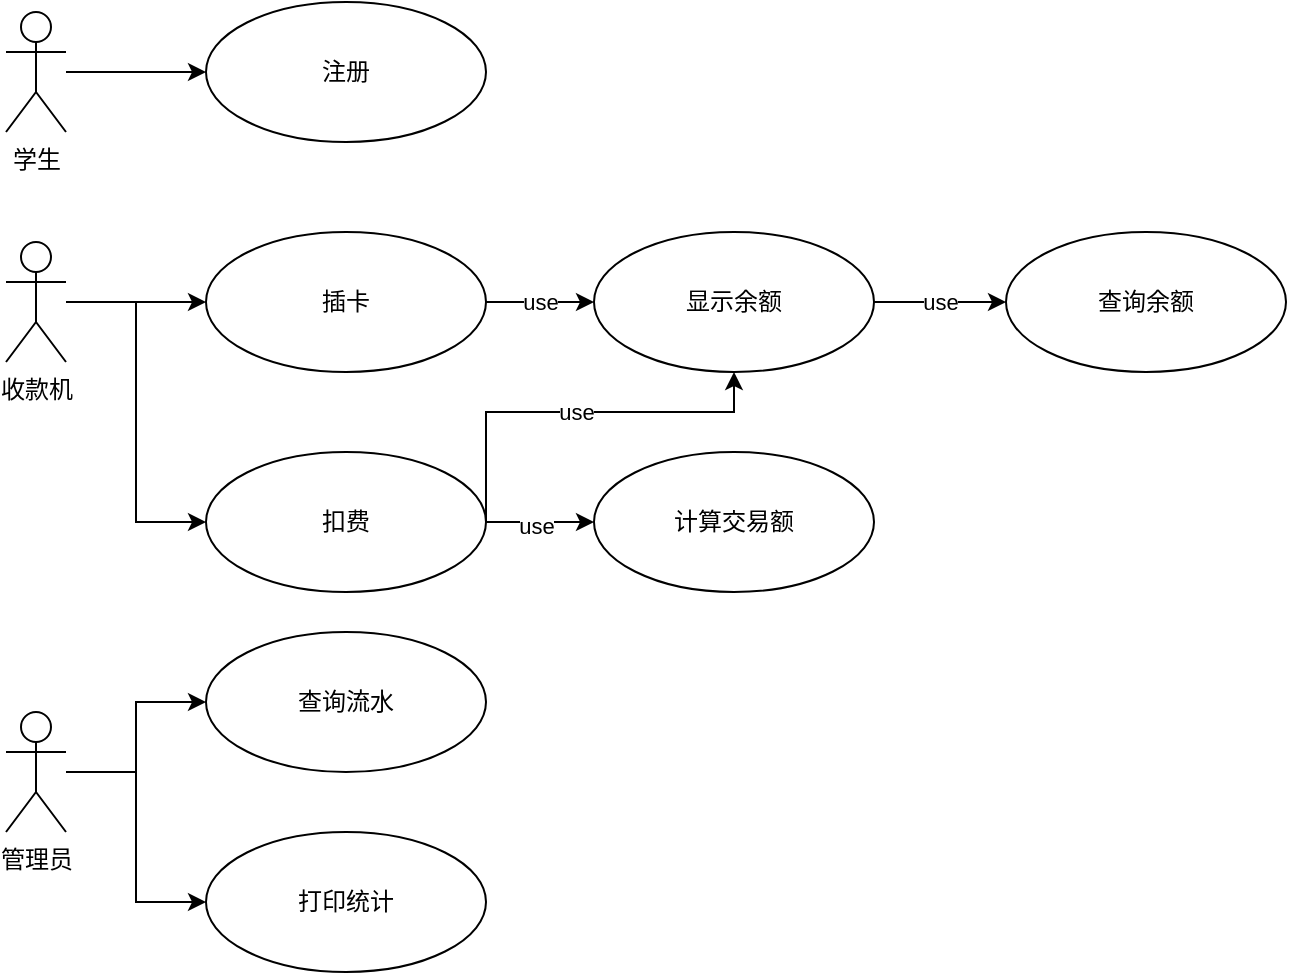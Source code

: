 <mxfile version="13.1.14" type="github"><diagram id="y-l5yh-d5uoULhZ4m72S" name="Page-1"><mxGraphModel dx="946" dy="591" grid="1" gridSize="10" guides="1" tooltips="1" connect="1" arrows="1" fold="1" page="1" pageScale="1" pageWidth="827" pageHeight="1169" math="0" shadow="0"><root><mxCell id="0"/><mxCell id="1" parent="0"/><mxCell id="B7ZY8b4g0gwFOXaOrZe4-15" value="" style="edgeStyle=orthogonalEdgeStyle;rounded=0;orthogonalLoop=1;jettySize=auto;html=1;" edge="1" parent="1" source="B7ZY8b4g0gwFOXaOrZe4-1" target="B7ZY8b4g0gwFOXaOrZe4-2"><mxGeometry relative="1" as="geometry"/></mxCell><mxCell id="B7ZY8b4g0gwFOXaOrZe4-1" value="学生" style="shape=umlActor;verticalLabelPosition=bottom;labelBackgroundColor=#ffffff;verticalAlign=top;html=1;" vertex="1" parent="1"><mxGeometry x="50" y="60" width="30" height="60" as="geometry"/></mxCell><mxCell id="B7ZY8b4g0gwFOXaOrZe4-25" value="" style="edgeStyle=orthogonalEdgeStyle;rounded=0;orthogonalLoop=1;jettySize=auto;html=1;" edge="1" parent="1" source="B7ZY8b4g0gwFOXaOrZe4-3" target="B7ZY8b4g0gwFOXaOrZe4-22"><mxGeometry relative="1" as="geometry"/></mxCell><mxCell id="B7ZY8b4g0gwFOXaOrZe4-26" style="edgeStyle=orthogonalEdgeStyle;rounded=0;orthogonalLoop=1;jettySize=auto;html=1;entryX=0;entryY=0.5;entryDx=0;entryDy=0;" edge="1" parent="1" source="B7ZY8b4g0gwFOXaOrZe4-3" target="B7ZY8b4g0gwFOXaOrZe4-11"><mxGeometry relative="1" as="geometry"/></mxCell><mxCell id="B7ZY8b4g0gwFOXaOrZe4-3" value="收款机" style="shape=umlActor;verticalLabelPosition=bottom;labelBackgroundColor=#ffffff;verticalAlign=top;html=1;" vertex="1" parent="1"><mxGeometry x="50" y="175" width="30" height="60" as="geometry"/></mxCell><mxCell id="B7ZY8b4g0gwFOXaOrZe4-18" value="" style="edgeStyle=orthogonalEdgeStyle;rounded=0;orthogonalLoop=1;jettySize=auto;html=1;" edge="1" parent="1" source="B7ZY8b4g0gwFOXaOrZe4-5" target="B7ZY8b4g0gwFOXaOrZe4-17"><mxGeometry relative="1" as="geometry"/></mxCell><mxCell id="B7ZY8b4g0gwFOXaOrZe4-20" style="edgeStyle=orthogonalEdgeStyle;rounded=0;orthogonalLoop=1;jettySize=auto;html=1;" edge="1" parent="1" source="B7ZY8b4g0gwFOXaOrZe4-5" target="B7ZY8b4g0gwFOXaOrZe4-19"><mxGeometry relative="1" as="geometry"/></mxCell><mxCell id="B7ZY8b4g0gwFOXaOrZe4-5" value="管理员" style="shape=umlActor;verticalLabelPosition=bottom;labelBackgroundColor=#ffffff;verticalAlign=top;html=1;" vertex="1" parent="1"><mxGeometry x="50" y="410" width="30" height="60" as="geometry"/></mxCell><mxCell id="B7ZY8b4g0gwFOXaOrZe4-2" value="注册" style="ellipse;whiteSpace=wrap;html=1;" vertex="1" parent="1"><mxGeometry x="150" y="55" width="140" height="70" as="geometry"/></mxCell><mxCell id="B7ZY8b4g0gwFOXaOrZe4-8" value="查询余额" style="ellipse;whiteSpace=wrap;html=1;" vertex="1" parent="1"><mxGeometry x="550" y="170" width="140" height="70" as="geometry"/></mxCell><mxCell id="B7ZY8b4g0gwFOXaOrZe4-32" value="use" style="edgeStyle=orthogonalEdgeStyle;rounded=0;orthogonalLoop=1;jettySize=auto;html=1;exitX=1;exitY=0.5;exitDx=0;exitDy=0;entryX=0;entryY=0.5;entryDx=0;entryDy=0;" edge="1" parent="1" source="B7ZY8b4g0gwFOXaOrZe4-9" target="B7ZY8b4g0gwFOXaOrZe4-8"><mxGeometry relative="1" as="geometry"/></mxCell><mxCell id="B7ZY8b4g0gwFOXaOrZe4-9" value="显示余额" style="ellipse;whiteSpace=wrap;html=1;" vertex="1" parent="1"><mxGeometry x="344" y="170" width="140" height="70" as="geometry"/></mxCell><mxCell id="B7ZY8b4g0gwFOXaOrZe4-31" value="use" style="edgeStyle=orthogonalEdgeStyle;rounded=0;orthogonalLoop=1;jettySize=auto;html=1;exitX=1;exitY=0.5;exitDx=0;exitDy=0;entryX=0.5;entryY=1;entryDx=0;entryDy=0;" edge="1" parent="1" source="B7ZY8b4g0gwFOXaOrZe4-11" target="B7ZY8b4g0gwFOXaOrZe4-9"><mxGeometry relative="1" as="geometry"><mxPoint x="344" y="205" as="targetPoint"/><Array as="points"><mxPoint x="290" y="260"/><mxPoint x="414" y="260"/></Array></mxGeometry></mxCell><mxCell id="B7ZY8b4g0gwFOXaOrZe4-34" value="" style="edgeStyle=orthogonalEdgeStyle;rounded=0;orthogonalLoop=1;jettySize=auto;html=1;" edge="1" parent="1" source="B7ZY8b4g0gwFOXaOrZe4-11" target="B7ZY8b4g0gwFOXaOrZe4-33"><mxGeometry relative="1" as="geometry"/></mxCell><mxCell id="B7ZY8b4g0gwFOXaOrZe4-35" value="use" style="edgeLabel;html=1;align=center;verticalAlign=middle;resizable=0;points=[];" vertex="1" connectable="0" parent="B7ZY8b4g0gwFOXaOrZe4-34"><mxGeometry x="-0.074" y="-2" relative="1" as="geometry"><mxPoint as="offset"/></mxGeometry></mxCell><mxCell id="B7ZY8b4g0gwFOXaOrZe4-11" value="扣费" style="ellipse;whiteSpace=wrap;html=1;" vertex="1" parent="1"><mxGeometry x="150" y="280" width="140" height="70" as="geometry"/></mxCell><mxCell id="B7ZY8b4g0gwFOXaOrZe4-17" value="查询流水" style="ellipse;whiteSpace=wrap;html=1;" vertex="1" parent="1"><mxGeometry x="150" y="370" width="140" height="70" as="geometry"/></mxCell><mxCell id="B7ZY8b4g0gwFOXaOrZe4-19" value="打印统计" style="ellipse;whiteSpace=wrap;html=1;" vertex="1" parent="1"><mxGeometry x="150" y="470" width="140" height="70" as="geometry"/></mxCell><mxCell id="B7ZY8b4g0gwFOXaOrZe4-28" value="use" style="edgeStyle=orthogonalEdgeStyle;rounded=0;orthogonalLoop=1;jettySize=auto;html=1;" edge="1" parent="1" source="B7ZY8b4g0gwFOXaOrZe4-22" target="B7ZY8b4g0gwFOXaOrZe4-9"><mxGeometry relative="1" as="geometry"/></mxCell><mxCell id="B7ZY8b4g0gwFOXaOrZe4-22" value="插卡" style="ellipse;whiteSpace=wrap;html=1;" vertex="1" parent="1"><mxGeometry x="150" y="170" width="140" height="70" as="geometry"/></mxCell><mxCell id="B7ZY8b4g0gwFOXaOrZe4-33" value="计算交易额" style="ellipse;whiteSpace=wrap;html=1;" vertex="1" parent="1"><mxGeometry x="344" y="280" width="140" height="70" as="geometry"/></mxCell></root></mxGraphModel></diagram></mxfile>